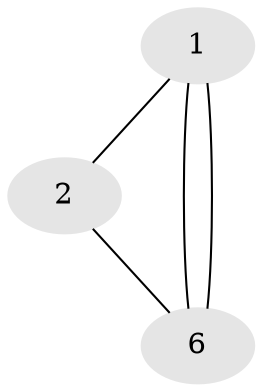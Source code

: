 // Generated by graph-tools (version 1.1) at 2025/46/02/15/25 05:46:28]
// undirected, 3 vertices, 4 edges
graph export_dot {
graph [start="1"]
  node [color=gray90,style=filled];
  1 [super="+7+11+13+14+16+17+19+20"];
  2 [super="+3+5+12+18"];
  6 [super="+8"];
  1 -- 2;
  1 -- 6;
  1 -- 6;
  2 -- 6;
}
